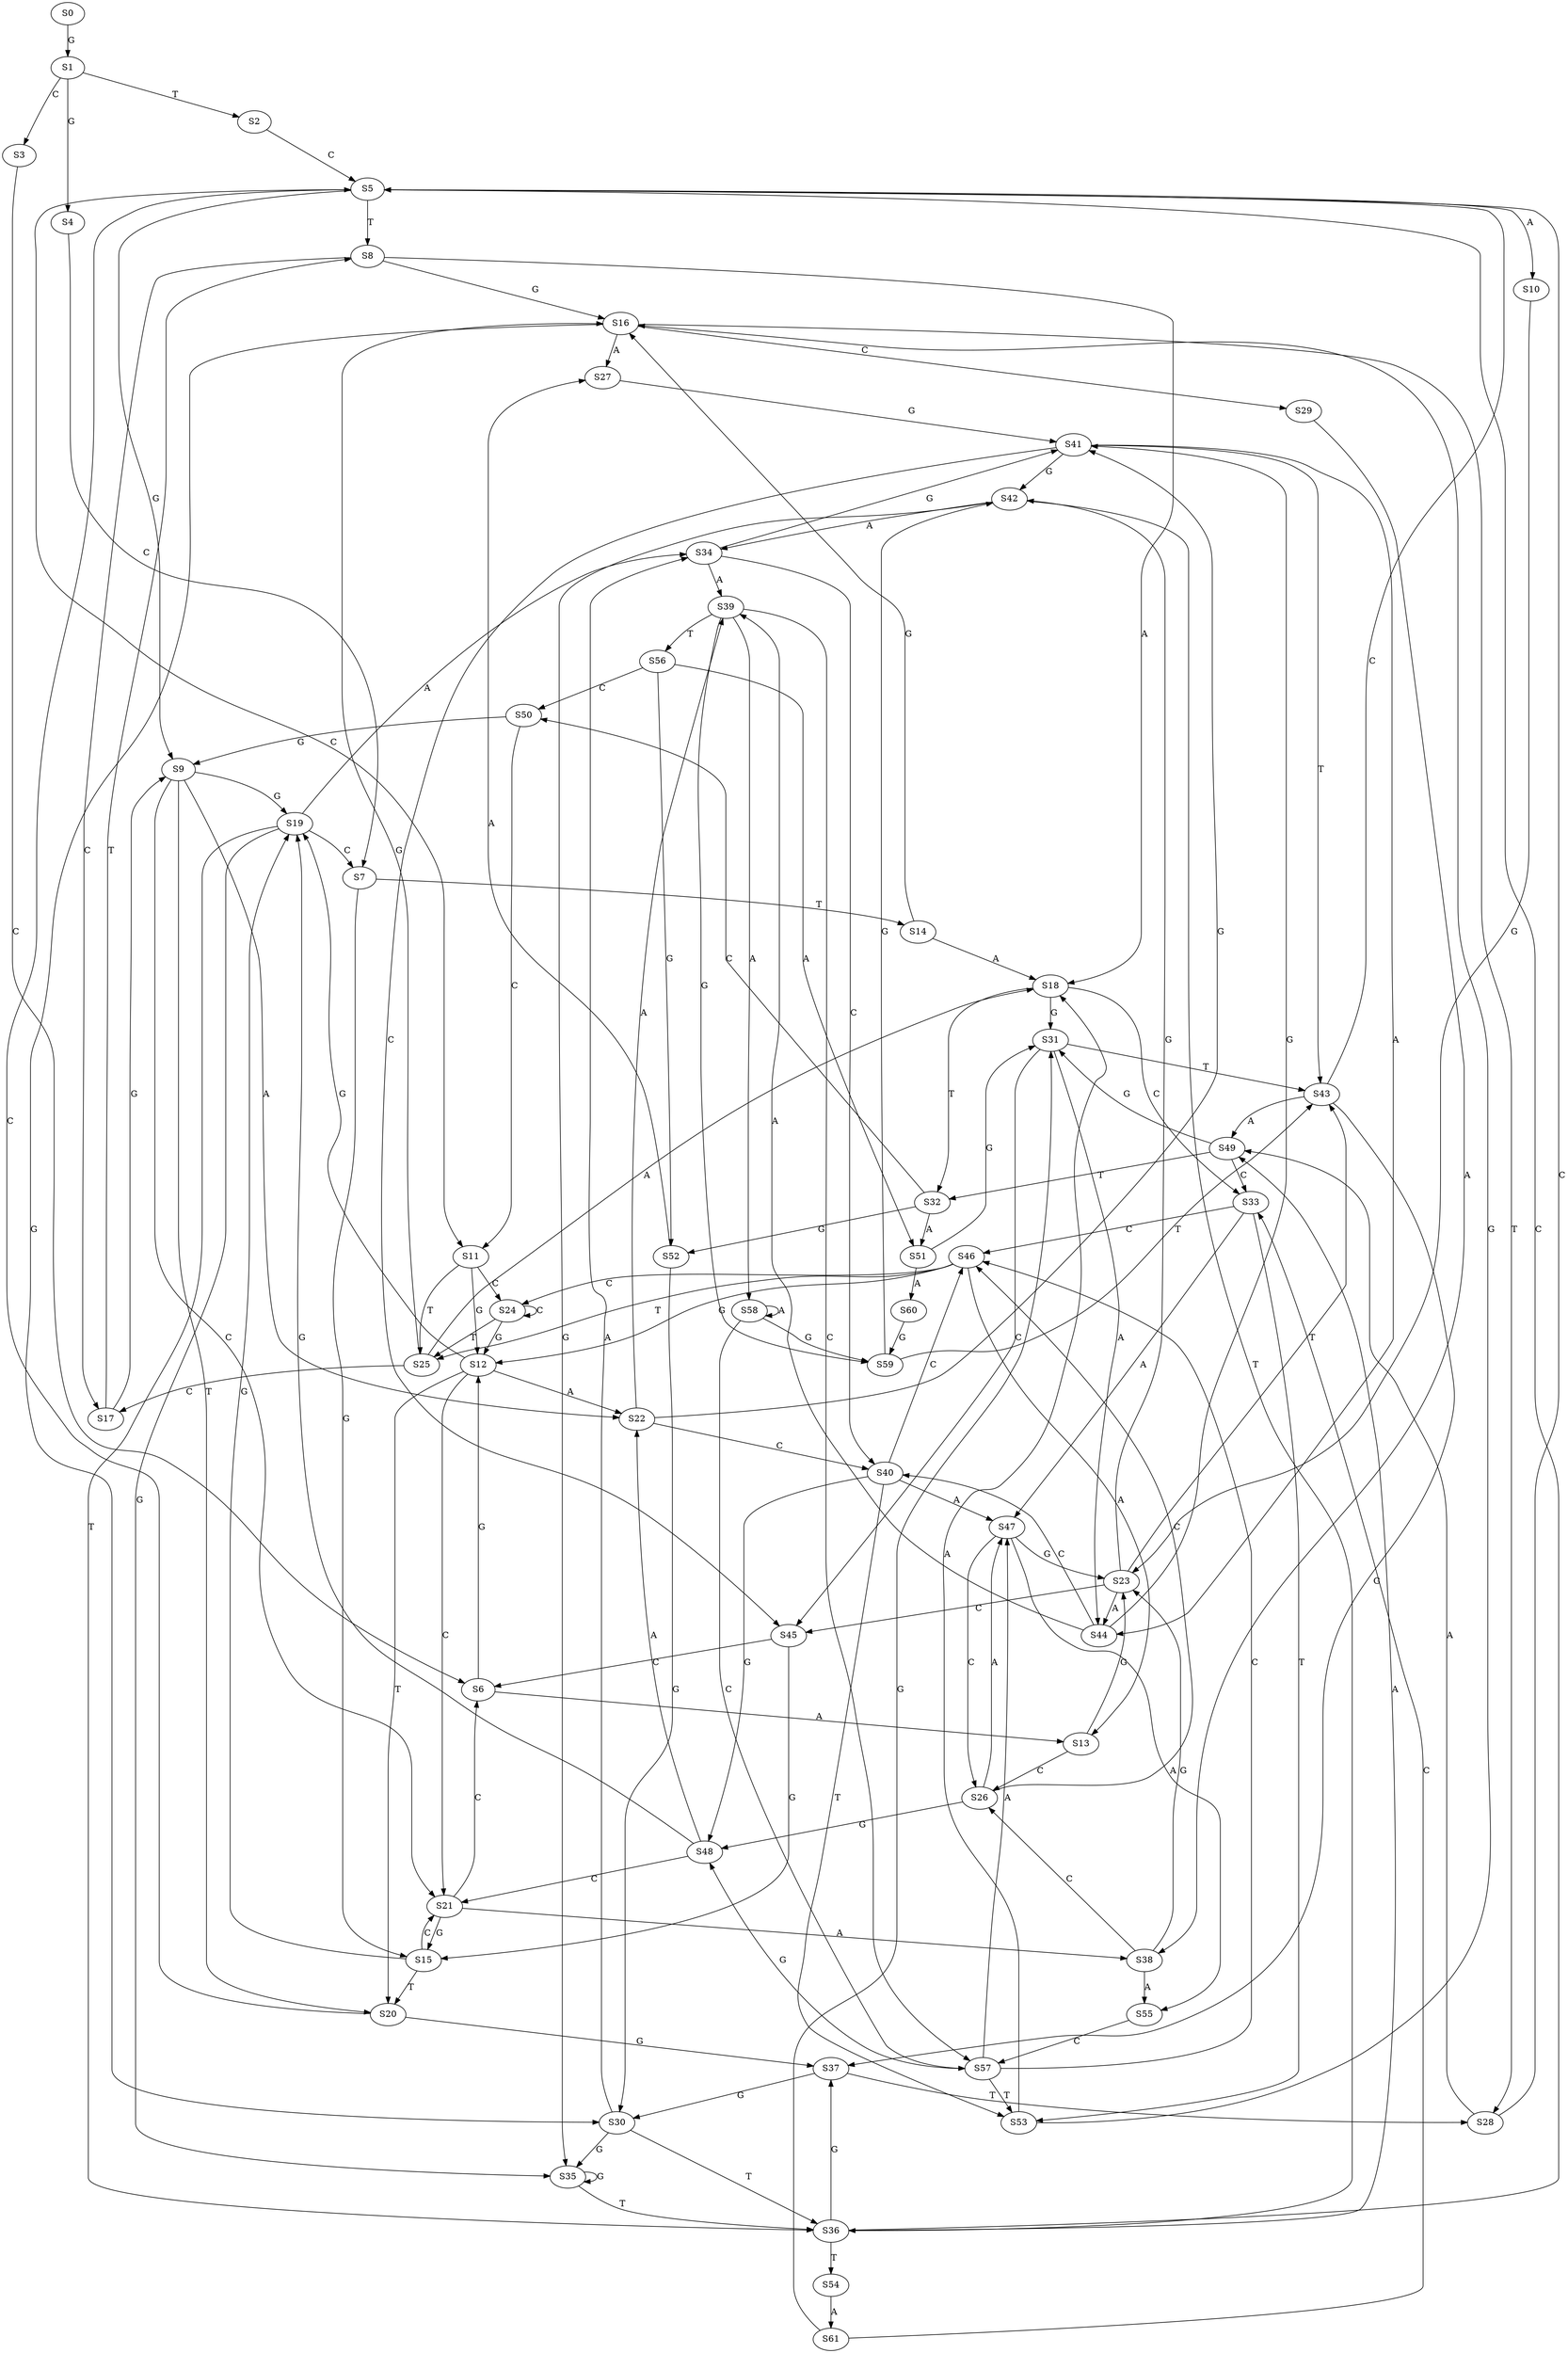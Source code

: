 strict digraph  {
	S0 -> S1 [ label = G ];
	S1 -> S2 [ label = T ];
	S1 -> S3 [ label = C ];
	S1 -> S4 [ label = G ];
	S2 -> S5 [ label = C ];
	S3 -> S6 [ label = C ];
	S4 -> S7 [ label = C ];
	S5 -> S8 [ label = T ];
	S5 -> S9 [ label = G ];
	S5 -> S10 [ label = A ];
	S5 -> S11 [ label = C ];
	S6 -> S12 [ label = G ];
	S6 -> S13 [ label = A ];
	S7 -> S14 [ label = T ];
	S7 -> S15 [ label = G ];
	S8 -> S16 [ label = G ];
	S8 -> S17 [ label = C ];
	S8 -> S18 [ label = A ];
	S9 -> S19 [ label = G ];
	S9 -> S20 [ label = T ];
	S9 -> S21 [ label = C ];
	S9 -> S22 [ label = A ];
	S10 -> S23 [ label = G ];
	S11 -> S24 [ label = C ];
	S11 -> S25 [ label = T ];
	S11 -> S12 [ label = G ];
	S12 -> S22 [ label = A ];
	S12 -> S20 [ label = T ];
	S12 -> S19 [ label = G ];
	S12 -> S21 [ label = C ];
	S13 -> S23 [ label = G ];
	S13 -> S26 [ label = C ];
	S14 -> S18 [ label = A ];
	S14 -> S16 [ label = G ];
	S15 -> S19 [ label = G ];
	S15 -> S21 [ label = C ];
	S15 -> S20 [ label = T ];
	S16 -> S27 [ label = A ];
	S16 -> S28 [ label = T ];
	S16 -> S29 [ label = C ];
	S16 -> S30 [ label = G ];
	S17 -> S8 [ label = T ];
	S17 -> S9 [ label = G ];
	S18 -> S31 [ label = G ];
	S18 -> S32 [ label = T ];
	S18 -> S33 [ label = C ];
	S19 -> S34 [ label = A ];
	S19 -> S35 [ label = G ];
	S19 -> S7 [ label = C ];
	S19 -> S36 [ label = T ];
	S20 -> S5 [ label = C ];
	S20 -> S37 [ label = G ];
	S21 -> S15 [ label = G ];
	S21 -> S6 [ label = C ];
	S21 -> S38 [ label = A ];
	S22 -> S39 [ label = A ];
	S22 -> S40 [ label = C ];
	S22 -> S41 [ label = G ];
	S23 -> S42 [ label = G ];
	S23 -> S43 [ label = T ];
	S23 -> S44 [ label = A ];
	S23 -> S45 [ label = C ];
	S24 -> S12 [ label = G ];
	S24 -> S24 [ label = C ];
	S24 -> S25 [ label = T ];
	S25 -> S18 [ label = A ];
	S25 -> S16 [ label = G ];
	S25 -> S17 [ label = C ];
	S26 -> S46 [ label = C ];
	S26 -> S47 [ label = A ];
	S26 -> S48 [ label = G ];
	S27 -> S41 [ label = G ];
	S28 -> S5 [ label = C ];
	S28 -> S49 [ label = A ];
	S29 -> S38 [ label = A ];
	S30 -> S36 [ label = T ];
	S30 -> S35 [ label = G ];
	S30 -> S34 [ label = A ];
	S31 -> S43 [ label = T ];
	S31 -> S44 [ label = A ];
	S31 -> S45 [ label = C ];
	S32 -> S50 [ label = C ];
	S32 -> S51 [ label = A ];
	S32 -> S52 [ label = G ];
	S33 -> S46 [ label = C ];
	S33 -> S53 [ label = T ];
	S33 -> S47 [ label = A ];
	S34 -> S39 [ label = A ];
	S34 -> S40 [ label = C ];
	S34 -> S41 [ label = G ];
	S35 -> S36 [ label = T ];
	S35 -> S35 [ label = G ];
	S36 -> S49 [ label = A ];
	S36 -> S37 [ label = G ];
	S36 -> S54 [ label = T ];
	S36 -> S5 [ label = C ];
	S37 -> S28 [ label = T ];
	S37 -> S30 [ label = G ];
	S38 -> S23 [ label = G ];
	S38 -> S55 [ label = A ];
	S38 -> S26 [ label = C ];
	S39 -> S56 [ label = T ];
	S39 -> S57 [ label = C ];
	S39 -> S58 [ label = A ];
	S39 -> S59 [ label = G ];
	S40 -> S53 [ label = T ];
	S40 -> S46 [ label = C ];
	S40 -> S47 [ label = A ];
	S40 -> S48 [ label = G ];
	S41 -> S43 [ label = T ];
	S41 -> S44 [ label = A ];
	S41 -> S42 [ label = G ];
	S41 -> S45 [ label = C ];
	S42 -> S34 [ label = A ];
	S42 -> S36 [ label = T ];
	S42 -> S35 [ label = G ];
	S43 -> S49 [ label = A ];
	S43 -> S5 [ label = C ];
	S43 -> S37 [ label = G ];
	S44 -> S39 [ label = A ];
	S44 -> S41 [ label = G ];
	S44 -> S40 [ label = C ];
	S45 -> S6 [ label = C ];
	S45 -> S15 [ label = G ];
	S46 -> S24 [ label = C ];
	S46 -> S13 [ label = A ];
	S46 -> S25 [ label = T ];
	S46 -> S12 [ label = G ];
	S47 -> S23 [ label = G ];
	S47 -> S26 [ label = C ];
	S47 -> S55 [ label = A ];
	S48 -> S22 [ label = A ];
	S48 -> S19 [ label = G ];
	S48 -> S21 [ label = C ];
	S49 -> S32 [ label = T ];
	S49 -> S31 [ label = G ];
	S49 -> S33 [ label = C ];
	S50 -> S11 [ label = C ];
	S50 -> S9 [ label = G ];
	S51 -> S31 [ label = G ];
	S51 -> S60 [ label = A ];
	S52 -> S30 [ label = G ];
	S52 -> S27 [ label = A ];
	S53 -> S18 [ label = A ];
	S53 -> S16 [ label = G ];
	S54 -> S61 [ label = A ];
	S55 -> S57 [ label = C ];
	S56 -> S51 [ label = A ];
	S56 -> S50 [ label = C ];
	S56 -> S52 [ label = G ];
	S57 -> S47 [ label = A ];
	S57 -> S46 [ label = C ];
	S57 -> S48 [ label = G ];
	S57 -> S53 [ label = T ];
	S58 -> S59 [ label = G ];
	S58 -> S57 [ label = C ];
	S58 -> S58 [ label = A ];
	S59 -> S43 [ label = T ];
	S59 -> S42 [ label = G ];
	S60 -> S59 [ label = G ];
	S61 -> S33 [ label = C ];
	S61 -> S31 [ label = G ];
}
